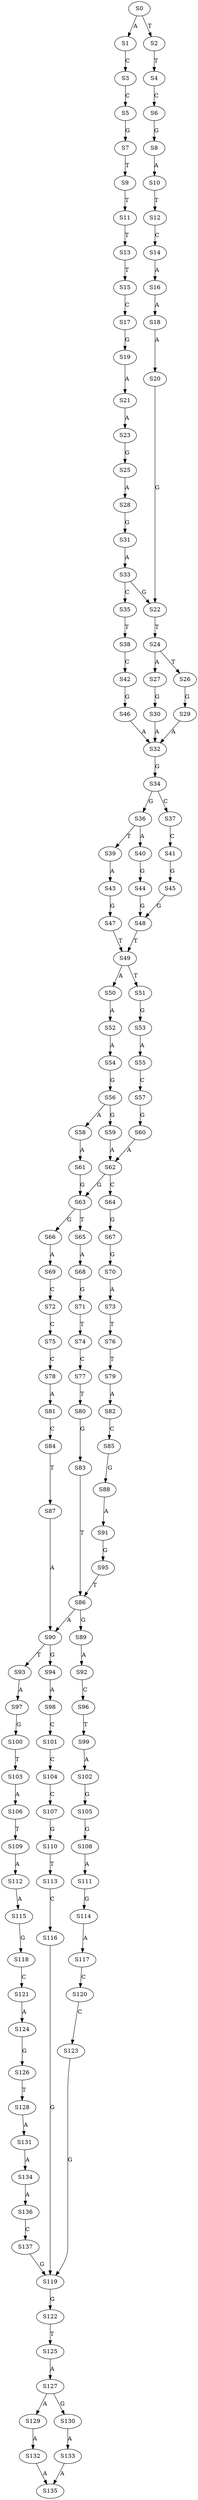 strict digraph  {
	S0 -> S1 [ label = A ];
	S0 -> S2 [ label = T ];
	S1 -> S3 [ label = C ];
	S2 -> S4 [ label = T ];
	S3 -> S5 [ label = C ];
	S4 -> S6 [ label = C ];
	S5 -> S7 [ label = G ];
	S6 -> S8 [ label = G ];
	S7 -> S9 [ label = T ];
	S8 -> S10 [ label = A ];
	S9 -> S11 [ label = T ];
	S10 -> S12 [ label = T ];
	S11 -> S13 [ label = T ];
	S12 -> S14 [ label = C ];
	S13 -> S15 [ label = T ];
	S14 -> S16 [ label = A ];
	S15 -> S17 [ label = C ];
	S16 -> S18 [ label = A ];
	S17 -> S19 [ label = G ];
	S18 -> S20 [ label = A ];
	S19 -> S21 [ label = A ];
	S20 -> S22 [ label = G ];
	S21 -> S23 [ label = A ];
	S22 -> S24 [ label = T ];
	S23 -> S25 [ label = G ];
	S24 -> S26 [ label = T ];
	S24 -> S27 [ label = A ];
	S25 -> S28 [ label = A ];
	S26 -> S29 [ label = G ];
	S27 -> S30 [ label = G ];
	S28 -> S31 [ label = G ];
	S29 -> S32 [ label = A ];
	S30 -> S32 [ label = A ];
	S31 -> S33 [ label = A ];
	S32 -> S34 [ label = G ];
	S33 -> S35 [ label = C ];
	S33 -> S22 [ label = G ];
	S34 -> S36 [ label = G ];
	S34 -> S37 [ label = C ];
	S35 -> S38 [ label = T ];
	S36 -> S39 [ label = T ];
	S36 -> S40 [ label = A ];
	S37 -> S41 [ label = C ];
	S38 -> S42 [ label = C ];
	S39 -> S43 [ label = A ];
	S40 -> S44 [ label = G ];
	S41 -> S45 [ label = G ];
	S42 -> S46 [ label = G ];
	S43 -> S47 [ label = G ];
	S44 -> S48 [ label = G ];
	S45 -> S48 [ label = G ];
	S46 -> S32 [ label = A ];
	S47 -> S49 [ label = T ];
	S48 -> S49 [ label = T ];
	S49 -> S50 [ label = A ];
	S49 -> S51 [ label = T ];
	S50 -> S52 [ label = A ];
	S51 -> S53 [ label = G ];
	S52 -> S54 [ label = A ];
	S53 -> S55 [ label = A ];
	S54 -> S56 [ label = G ];
	S55 -> S57 [ label = C ];
	S56 -> S58 [ label = A ];
	S56 -> S59 [ label = G ];
	S57 -> S60 [ label = G ];
	S58 -> S61 [ label = A ];
	S59 -> S62 [ label = A ];
	S60 -> S62 [ label = A ];
	S61 -> S63 [ label = G ];
	S62 -> S64 [ label = C ];
	S62 -> S63 [ label = G ];
	S63 -> S65 [ label = T ];
	S63 -> S66 [ label = G ];
	S64 -> S67 [ label = G ];
	S65 -> S68 [ label = A ];
	S66 -> S69 [ label = A ];
	S67 -> S70 [ label = G ];
	S68 -> S71 [ label = G ];
	S69 -> S72 [ label = C ];
	S70 -> S73 [ label = A ];
	S71 -> S74 [ label = T ];
	S72 -> S75 [ label = C ];
	S73 -> S76 [ label = T ];
	S74 -> S77 [ label = C ];
	S75 -> S78 [ label = C ];
	S76 -> S79 [ label = T ];
	S77 -> S80 [ label = T ];
	S78 -> S81 [ label = A ];
	S79 -> S82 [ label = A ];
	S80 -> S83 [ label = G ];
	S81 -> S84 [ label = C ];
	S82 -> S85 [ label = C ];
	S83 -> S86 [ label = T ];
	S84 -> S87 [ label = T ];
	S85 -> S88 [ label = G ];
	S86 -> S89 [ label = G ];
	S86 -> S90 [ label = A ];
	S87 -> S90 [ label = A ];
	S88 -> S91 [ label = A ];
	S89 -> S92 [ label = A ];
	S90 -> S93 [ label = T ];
	S90 -> S94 [ label = G ];
	S91 -> S95 [ label = G ];
	S92 -> S96 [ label = C ];
	S93 -> S97 [ label = A ];
	S94 -> S98 [ label = A ];
	S95 -> S86 [ label = T ];
	S96 -> S99 [ label = T ];
	S97 -> S100 [ label = G ];
	S98 -> S101 [ label = C ];
	S99 -> S102 [ label = A ];
	S100 -> S103 [ label = T ];
	S101 -> S104 [ label = C ];
	S102 -> S105 [ label = G ];
	S103 -> S106 [ label = A ];
	S104 -> S107 [ label = C ];
	S105 -> S108 [ label = G ];
	S106 -> S109 [ label = T ];
	S107 -> S110 [ label = G ];
	S108 -> S111 [ label = A ];
	S109 -> S112 [ label = A ];
	S110 -> S113 [ label = T ];
	S111 -> S114 [ label = G ];
	S112 -> S115 [ label = A ];
	S113 -> S116 [ label = C ];
	S114 -> S117 [ label = A ];
	S115 -> S118 [ label = G ];
	S116 -> S119 [ label = G ];
	S117 -> S120 [ label = C ];
	S118 -> S121 [ label = C ];
	S119 -> S122 [ label = G ];
	S120 -> S123 [ label = C ];
	S121 -> S124 [ label = A ];
	S122 -> S125 [ label = T ];
	S123 -> S119 [ label = G ];
	S124 -> S126 [ label = G ];
	S125 -> S127 [ label = A ];
	S126 -> S128 [ label = T ];
	S127 -> S129 [ label = A ];
	S127 -> S130 [ label = G ];
	S128 -> S131 [ label = A ];
	S129 -> S132 [ label = A ];
	S130 -> S133 [ label = A ];
	S131 -> S134 [ label = A ];
	S132 -> S135 [ label = A ];
	S133 -> S135 [ label = A ];
	S134 -> S136 [ label = A ];
	S136 -> S137 [ label = C ];
	S137 -> S119 [ label = G ];
}
